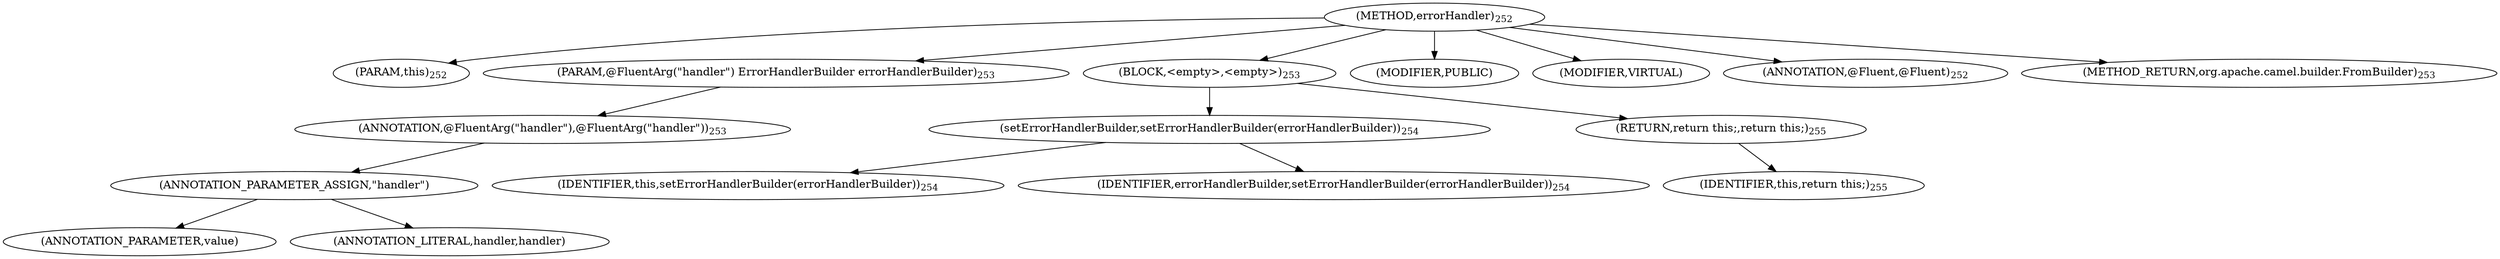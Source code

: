 digraph "errorHandler" {  
"589" [label = <(METHOD,errorHandler)<SUB>252</SUB>> ]
"72" [label = <(PARAM,this)<SUB>252</SUB>> ]
"590" [label = <(PARAM,@FluentArg(&quot;handler&quot;) ErrorHandlerBuilder errorHandlerBuilder)<SUB>253</SUB>> ]
"591" [label = <(ANNOTATION,@FluentArg(&quot;handler&quot;),@FluentArg(&quot;handler&quot;))<SUB>253</SUB>> ]
"592" [label = <(ANNOTATION_PARAMETER_ASSIGN,&quot;handler&quot;)> ]
"593" [label = <(ANNOTATION_PARAMETER,value)> ]
"594" [label = <(ANNOTATION_LITERAL,handler,handler)> ]
"595" [label = <(BLOCK,&lt;empty&gt;,&lt;empty&gt;)<SUB>253</SUB>> ]
"596" [label = <(setErrorHandlerBuilder,setErrorHandlerBuilder(errorHandlerBuilder))<SUB>254</SUB>> ]
"71" [label = <(IDENTIFIER,this,setErrorHandlerBuilder(errorHandlerBuilder))<SUB>254</SUB>> ]
"597" [label = <(IDENTIFIER,errorHandlerBuilder,setErrorHandlerBuilder(errorHandlerBuilder))<SUB>254</SUB>> ]
"598" [label = <(RETURN,return this;,return this;)<SUB>255</SUB>> ]
"73" [label = <(IDENTIFIER,this,return this;)<SUB>255</SUB>> ]
"599" [label = <(MODIFIER,PUBLIC)> ]
"600" [label = <(MODIFIER,VIRTUAL)> ]
"601" [label = <(ANNOTATION,@Fluent,@Fluent)<SUB>252</SUB>> ]
"602" [label = <(METHOD_RETURN,org.apache.camel.builder.FromBuilder)<SUB>253</SUB>> ]
  "589" -> "72" 
  "589" -> "590" 
  "589" -> "595" 
  "589" -> "599" 
  "589" -> "600" 
  "589" -> "601" 
  "589" -> "602" 
  "590" -> "591" 
  "591" -> "592" 
  "592" -> "593" 
  "592" -> "594" 
  "595" -> "596" 
  "595" -> "598" 
  "596" -> "71" 
  "596" -> "597" 
  "598" -> "73" 
}
